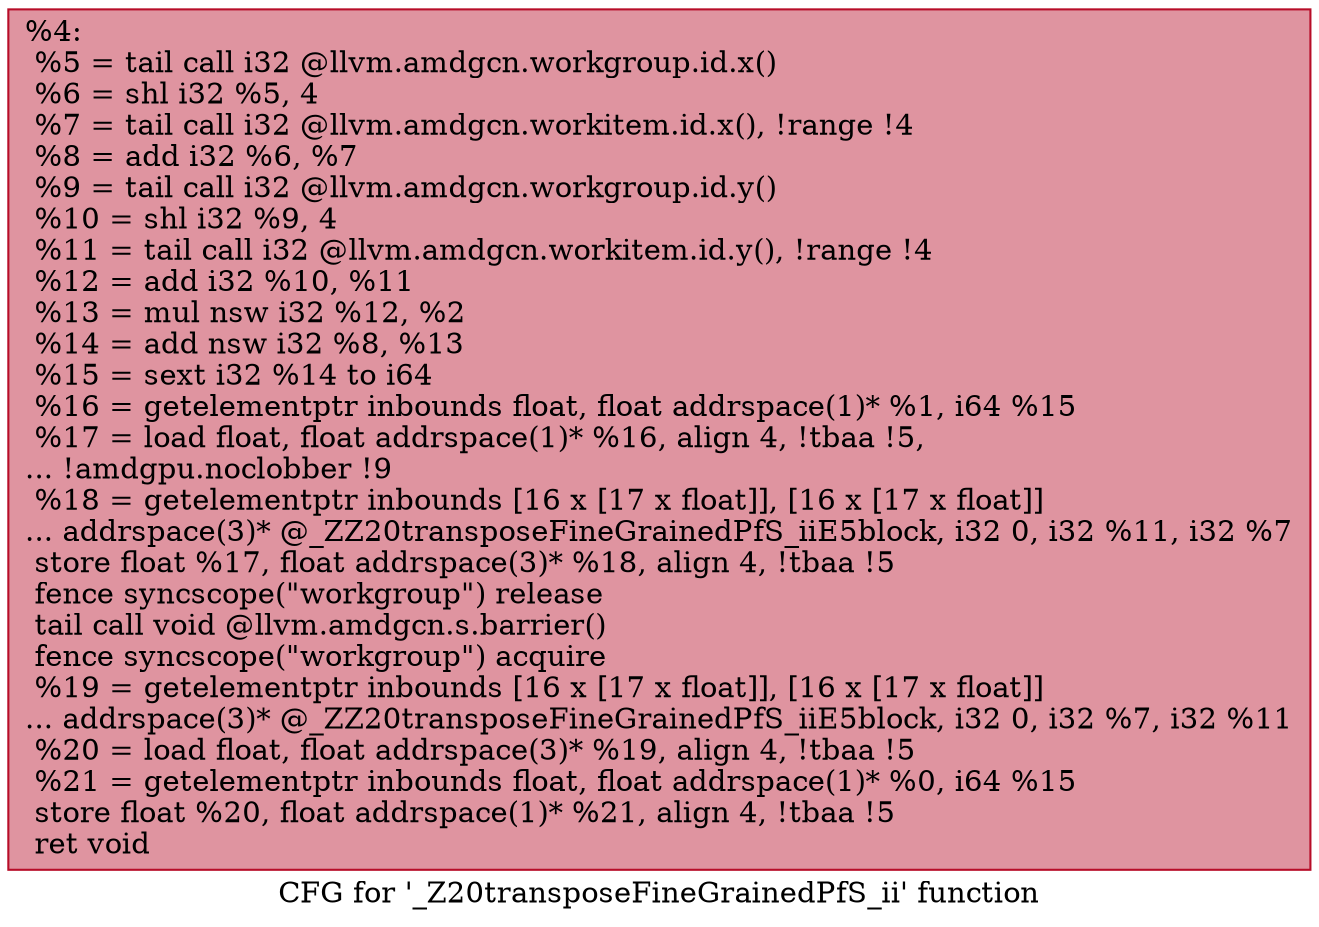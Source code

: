 digraph "CFG for '_Z20transposeFineGrainedPfS_ii' function" {
	label="CFG for '_Z20transposeFineGrainedPfS_ii' function";

	Node0x4789da0 [shape=record,color="#b70d28ff", style=filled, fillcolor="#b70d2870",label="{%4:\l  %5 = tail call i32 @llvm.amdgcn.workgroup.id.x()\l  %6 = shl i32 %5, 4\l  %7 = tail call i32 @llvm.amdgcn.workitem.id.x(), !range !4\l  %8 = add i32 %6, %7\l  %9 = tail call i32 @llvm.amdgcn.workgroup.id.y()\l  %10 = shl i32 %9, 4\l  %11 = tail call i32 @llvm.amdgcn.workitem.id.y(), !range !4\l  %12 = add i32 %10, %11\l  %13 = mul nsw i32 %12, %2\l  %14 = add nsw i32 %8, %13\l  %15 = sext i32 %14 to i64\l  %16 = getelementptr inbounds float, float addrspace(1)* %1, i64 %15\l  %17 = load float, float addrspace(1)* %16, align 4, !tbaa !5,\l... !amdgpu.noclobber !9\l  %18 = getelementptr inbounds [16 x [17 x float]], [16 x [17 x float]]\l... addrspace(3)* @_ZZ20transposeFineGrainedPfS_iiE5block, i32 0, i32 %11, i32 %7\l  store float %17, float addrspace(3)* %18, align 4, !tbaa !5\l  fence syncscope(\"workgroup\") release\l  tail call void @llvm.amdgcn.s.barrier()\l  fence syncscope(\"workgroup\") acquire\l  %19 = getelementptr inbounds [16 x [17 x float]], [16 x [17 x float]]\l... addrspace(3)* @_ZZ20transposeFineGrainedPfS_iiE5block, i32 0, i32 %7, i32 %11\l  %20 = load float, float addrspace(3)* %19, align 4, !tbaa !5\l  %21 = getelementptr inbounds float, float addrspace(1)* %0, i64 %15\l  store float %20, float addrspace(1)* %21, align 4, !tbaa !5\l  ret void\l}"];
}
